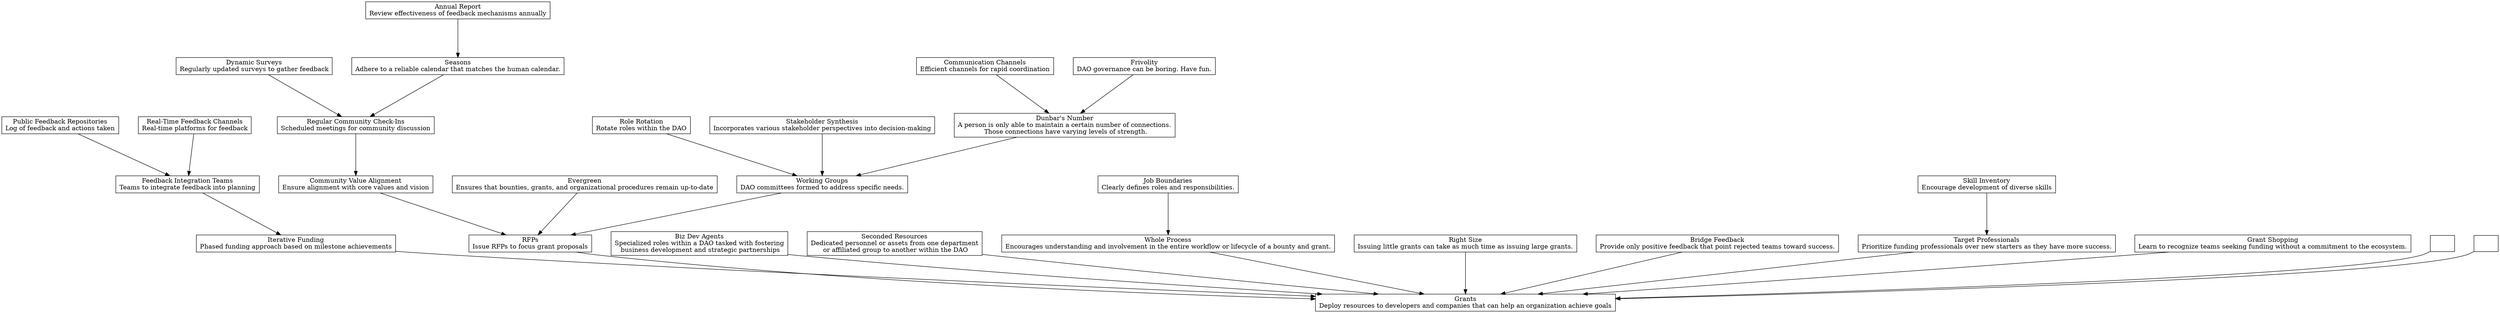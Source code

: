 digraph "" {
	graph [nodesep=0.6,
		rankdir=TB,
		ranksep=1.2
	];
	node [label="\N",
		shape=box
	];
	Grants	[label="Grants\nDeploy resources to developers and companies that can help an organization achieve goals"];
	"Iterative Funding"	[label="Iterative Funding\nPhased funding approach based on milestone achievements"];
	"Iterative Funding" -> Grants;
	RFPs	[label="RFPs\nIssue RFPs to focus grant proposals"];
	RFPs -> Grants;
	"Biz Dev Agents"	[label="Biz Dev Agents\nSpecialized roles within a DAO tasked with fostering\n business development and strategic partnerships"];
	"Biz Dev Agents" -> Grants;
	"Seconded Resources"	[label="Seconded Resources\nDedicated personnel or assets from one department\n or affiliated group to another within the DAO"];
	"Seconded Resources" -> Grants;
	"Whole Process"	[label="Whole Process\nEncourages understanding and involvement in the entire workflow or lifecycle of a bounty and grant."];
	"Whole Process" -> Grants;
	"Right Size"	[label="Right Size\nIssuing little grants can take as much time as issuing large grants.\n"];
	"Right Size" -> Grants;
	"Bridge Feedback"	[label="Bridge Feedback\nProvide only positive feedback that point rejected teams toward success.\n"];
	"Bridge Feedback" -> Grants;
	"Target Professionals"	[label="Target Professionals\nPrioritize funding professionals over new starters as they have more success.\n"];
	"Target Professionals" -> Grants;
	"Grant Shopping"	[label="Grant Shopping\nLearn to recognize teams seeking funding without a commitment to the ecosystem.\n"];
	"Grant Shopping" -> Grants;
	"Grand Shopping"	[label=""];
	"Grand Shopping" -> Grants;
	Showcase	[label=""];
	Showcase -> Grants;
	"Skill Inventory"	[label="Skill Inventory\nEncourage development of diverse skills"];
	"Skill Inventory" -> "Target Professionals";
	"Job Boundaries"	[label="Job Boundaries\nClearly defines roles and responsibilities."];
	"Job Boundaries" -> "Whole Process";
	"Community Value Alignment"	[label="Community Value Alignment\nEnsure alignment with core values and vision"];
	"Community Value Alignment" -> RFPs;
	Evergreen	[label="Evergreen\nEnsures that bounties, grants, and organizational procedures remain up-to-date"];
	Evergreen -> RFPs;
	"Working Groups"	[label="Working Groups\nDAO committees formed to address specific needs."];
	"Working Groups" -> RFPs;
	"Role Rotation"	[label="Role Rotation\nRotate roles within the DAO"];
	"Role Rotation" -> "Working Groups";
	"Stakeholder Synthesis"	[label="Stakeholder Synthesis\nIncorporates various stakeholder perspectives into decision-making"];
	"Stakeholder Synthesis" -> "Working Groups";
	"Dunbar's Number"	[label="Dunbar's Number\nA person is only able to maintain a certain number of connections.\n Those connections have varying levels of strength."];
	"Dunbar's Number" -> "Working Groups";
	"Communication Channels"	[label="Communication Channels\nEfficient channels for rapid coordination"];
	"Communication Channels" -> "Dunbar's Number";
	Frivolity	[label="Frivolity\nDAO governance can be boring. Have fun.\n"];
	Frivolity -> "Dunbar's Number";
	"Regular Community Check-Ins"	[label="Regular Community Check-Ins\nScheduled meetings for community discussion"];
	"Regular Community Check-Ins" -> "Community Value Alignment";
	"Dynamic Surveys"	[label="Dynamic Surveys\nRegularly updated surveys to gather feedback"];
	"Dynamic Surveys" -> "Regular Community Check-Ins";
	Seasons	[label="Seasons\nAdhere to a reliable calendar that matches the human calendar.\n"];
	Seasons -> "Regular Community Check-Ins";
	"Annual Report"	[label="Annual Report\nReview effectiveness of feedback mechanisms annually"];
	"Annual Report" -> Seasons;
	"Feedback Integration Teams"	[label="Feedback Integration Teams\nTeams to integrate feedback into planning"];
	"Feedback Integration Teams" -> "Iterative Funding";
	"Public Feedback Repositories"	[label="Public Feedback Repositories\nLog of feedback and actions taken"];
	"Public Feedback Repositories" -> "Feedback Integration Teams";
	"Real-Time Feedback Channels"	[label="Real-Time Feedback Channels\nReal-time platforms for feedback"];
	"Real-Time Feedback Channels" -> "Feedback Integration Teams";
}
